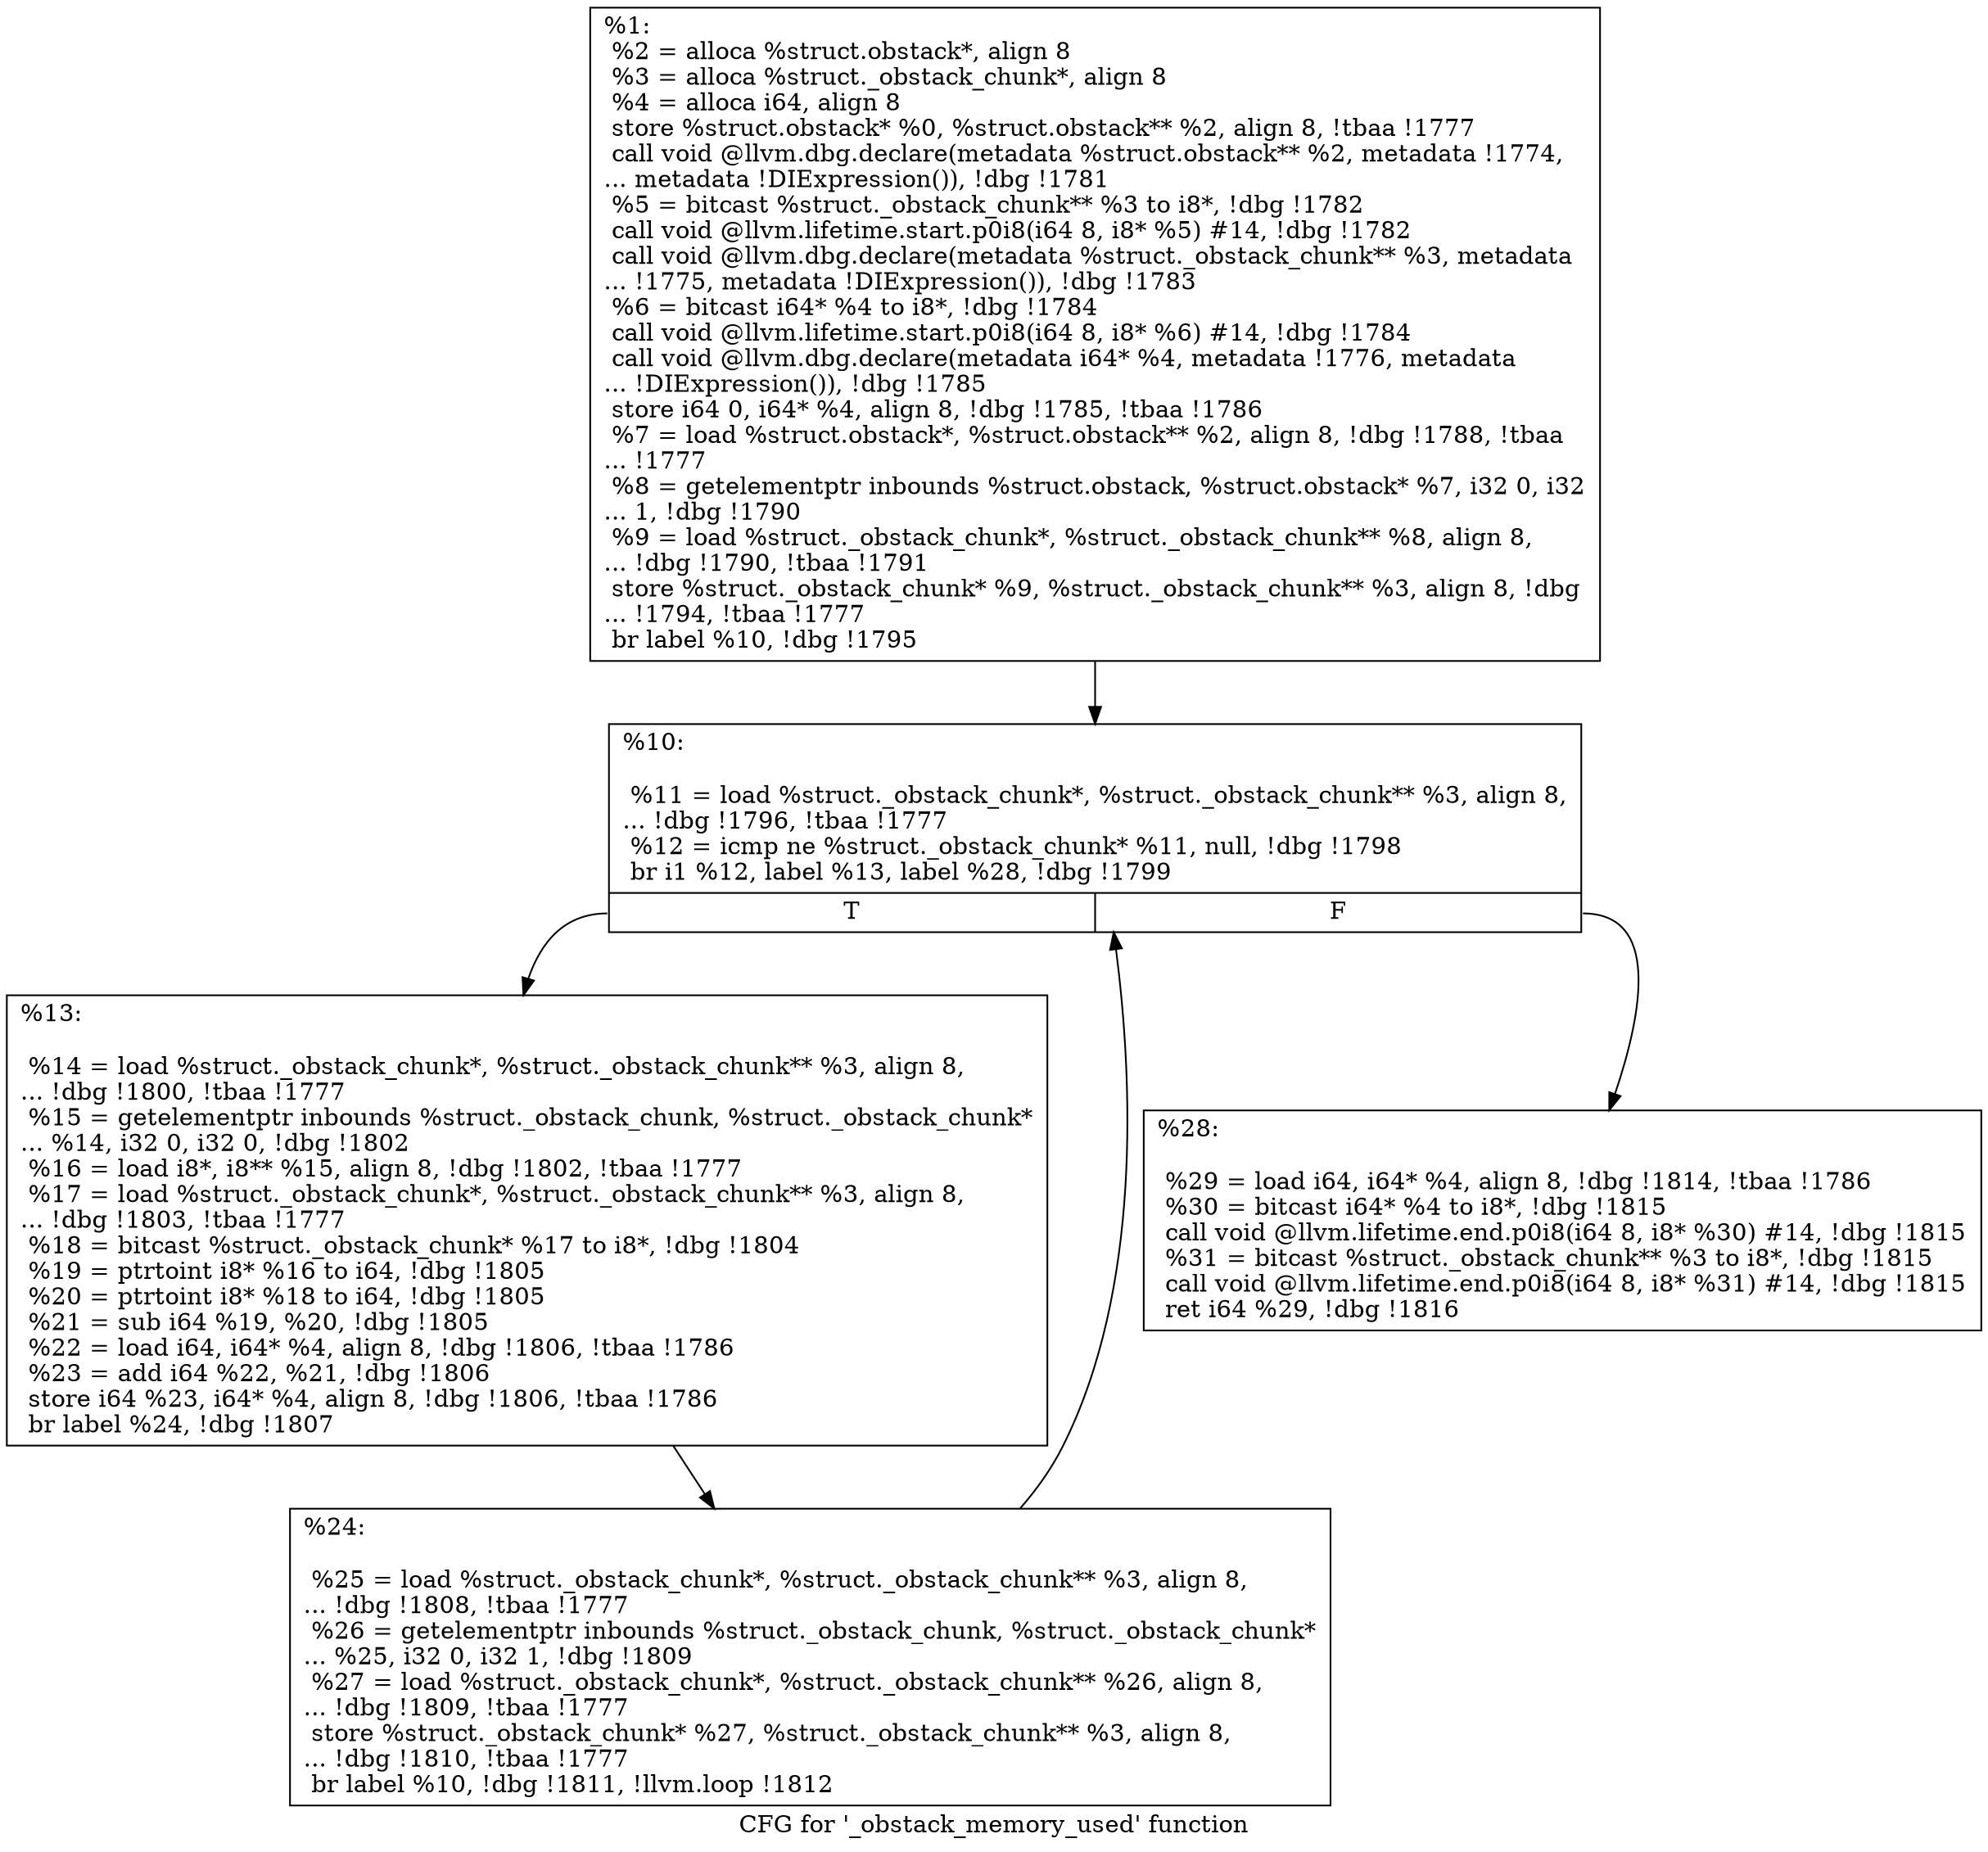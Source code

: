 digraph "CFG for '_obstack_memory_used' function" {
	label="CFG for '_obstack_memory_used' function";

	Node0x234e760 [shape=record,label="{%1:\l  %2 = alloca %struct.obstack*, align 8\l  %3 = alloca %struct._obstack_chunk*, align 8\l  %4 = alloca i64, align 8\l  store %struct.obstack* %0, %struct.obstack** %2, align 8, !tbaa !1777\l  call void @llvm.dbg.declare(metadata %struct.obstack** %2, metadata !1774,\l... metadata !DIExpression()), !dbg !1781\l  %5 = bitcast %struct._obstack_chunk** %3 to i8*, !dbg !1782\l  call void @llvm.lifetime.start.p0i8(i64 8, i8* %5) #14, !dbg !1782\l  call void @llvm.dbg.declare(metadata %struct._obstack_chunk** %3, metadata\l... !1775, metadata !DIExpression()), !dbg !1783\l  %6 = bitcast i64* %4 to i8*, !dbg !1784\l  call void @llvm.lifetime.start.p0i8(i64 8, i8* %6) #14, !dbg !1784\l  call void @llvm.dbg.declare(metadata i64* %4, metadata !1776, metadata\l... !DIExpression()), !dbg !1785\l  store i64 0, i64* %4, align 8, !dbg !1785, !tbaa !1786\l  %7 = load %struct.obstack*, %struct.obstack** %2, align 8, !dbg !1788, !tbaa\l... !1777\l  %8 = getelementptr inbounds %struct.obstack, %struct.obstack* %7, i32 0, i32\l... 1, !dbg !1790\l  %9 = load %struct._obstack_chunk*, %struct._obstack_chunk** %8, align 8,\l... !dbg !1790, !tbaa !1791\l  store %struct._obstack_chunk* %9, %struct._obstack_chunk** %3, align 8, !dbg\l... !1794, !tbaa !1777\l  br label %10, !dbg !1795\l}"];
	Node0x234e760 -> Node0x234e810;
	Node0x234e810 [shape=record,label="{%10:\l\l  %11 = load %struct._obstack_chunk*, %struct._obstack_chunk** %3, align 8,\l... !dbg !1796, !tbaa !1777\l  %12 = icmp ne %struct._obstack_chunk* %11, null, !dbg !1798\l  br i1 %12, label %13, label %28, !dbg !1799\l|{<s0>T|<s1>F}}"];
	Node0x234e810:s0 -> Node0x234e860;
	Node0x234e810:s1 -> Node0x234e900;
	Node0x234e860 [shape=record,label="{%13:\l\l  %14 = load %struct._obstack_chunk*, %struct._obstack_chunk** %3, align 8,\l... !dbg !1800, !tbaa !1777\l  %15 = getelementptr inbounds %struct._obstack_chunk, %struct._obstack_chunk*\l... %14, i32 0, i32 0, !dbg !1802\l  %16 = load i8*, i8** %15, align 8, !dbg !1802, !tbaa !1777\l  %17 = load %struct._obstack_chunk*, %struct._obstack_chunk** %3, align 8,\l... !dbg !1803, !tbaa !1777\l  %18 = bitcast %struct._obstack_chunk* %17 to i8*, !dbg !1804\l  %19 = ptrtoint i8* %16 to i64, !dbg !1805\l  %20 = ptrtoint i8* %18 to i64, !dbg !1805\l  %21 = sub i64 %19, %20, !dbg !1805\l  %22 = load i64, i64* %4, align 8, !dbg !1806, !tbaa !1786\l  %23 = add i64 %22, %21, !dbg !1806\l  store i64 %23, i64* %4, align 8, !dbg !1806, !tbaa !1786\l  br label %24, !dbg !1807\l}"];
	Node0x234e860 -> Node0x234e8b0;
	Node0x234e8b0 [shape=record,label="{%24:\l\l  %25 = load %struct._obstack_chunk*, %struct._obstack_chunk** %3, align 8,\l... !dbg !1808, !tbaa !1777\l  %26 = getelementptr inbounds %struct._obstack_chunk, %struct._obstack_chunk*\l... %25, i32 0, i32 1, !dbg !1809\l  %27 = load %struct._obstack_chunk*, %struct._obstack_chunk** %26, align 8,\l... !dbg !1809, !tbaa !1777\l  store %struct._obstack_chunk* %27, %struct._obstack_chunk** %3, align 8,\l... !dbg !1810, !tbaa !1777\l  br label %10, !dbg !1811, !llvm.loop !1812\l}"];
	Node0x234e8b0 -> Node0x234e810;
	Node0x234e900 [shape=record,label="{%28:\l\l  %29 = load i64, i64* %4, align 8, !dbg !1814, !tbaa !1786\l  %30 = bitcast i64* %4 to i8*, !dbg !1815\l  call void @llvm.lifetime.end.p0i8(i64 8, i8* %30) #14, !dbg !1815\l  %31 = bitcast %struct._obstack_chunk** %3 to i8*, !dbg !1815\l  call void @llvm.lifetime.end.p0i8(i64 8, i8* %31) #14, !dbg !1815\l  ret i64 %29, !dbg !1816\l}"];
}
